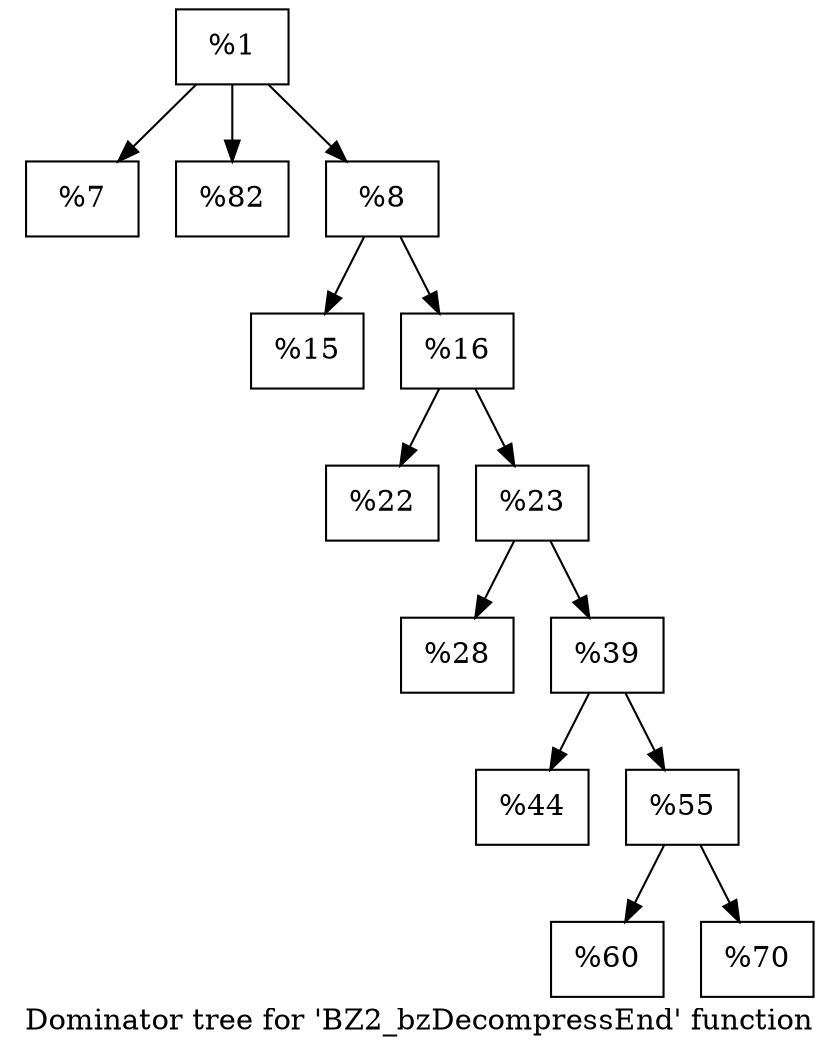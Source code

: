 digraph "Dominator tree for 'BZ2_bzDecompressEnd' function" {
	label="Dominator tree for 'BZ2_bzDecompressEnd' function";

	Node0x218f0b0 [shape=record,label="{%1}"];
	Node0x218f0b0 -> Node0x20764a0;
	Node0x218f0b0 -> Node0x21477e0;
	Node0x218f0b0 -> Node0x2209750;
	Node0x20764a0 [shape=record,label="{%7}"];
	Node0x21477e0 [shape=record,label="{%82}"];
	Node0x2209750 [shape=record,label="{%8}"];
	Node0x2209750 -> Node0x215dbc0;
	Node0x2209750 -> Node0x22067f0;
	Node0x215dbc0 [shape=record,label="{%15}"];
	Node0x22067f0 [shape=record,label="{%16}"];
	Node0x22067f0 -> Node0x2187370;
	Node0x22067f0 -> Node0x216c690;
	Node0x2187370 [shape=record,label="{%22}"];
	Node0x216c690 [shape=record,label="{%23}"];
	Node0x216c690 -> Node0x2205ad0;
	Node0x216c690 -> Node0x2162c80;
	Node0x2205ad0 [shape=record,label="{%28}"];
	Node0x2162c80 [shape=record,label="{%39}"];
	Node0x2162c80 -> Node0x1f20420;
	Node0x2162c80 -> Node0x217bac0;
	Node0x1f20420 [shape=record,label="{%44}"];
	Node0x217bac0 [shape=record,label="{%55}"];
	Node0x217bac0 -> Node0x20c8c20;
	Node0x217bac0 -> Node0x220d190;
	Node0x20c8c20 [shape=record,label="{%60}"];
	Node0x220d190 [shape=record,label="{%70}"];
}
